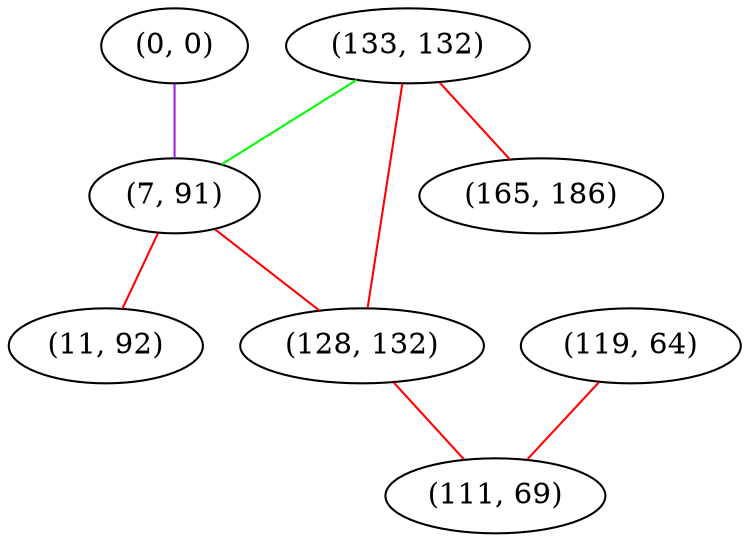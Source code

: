 graph "" {
"(133, 132)";
"(0, 0)";
"(7, 91)";
"(11, 92)";
"(119, 64)";
"(128, 132)";
"(165, 186)";
"(111, 69)";
"(133, 132)" -- "(7, 91)"  [color=green, key=0, weight=2];
"(133, 132)" -- "(165, 186)"  [color=red, key=0, weight=1];
"(133, 132)" -- "(128, 132)"  [color=red, key=0, weight=1];
"(0, 0)" -- "(7, 91)"  [color=purple, key=0, weight=4];
"(7, 91)" -- "(11, 92)"  [color=red, key=0, weight=1];
"(7, 91)" -- "(128, 132)"  [color=red, key=0, weight=1];
"(119, 64)" -- "(111, 69)"  [color=red, key=0, weight=1];
"(128, 132)" -- "(111, 69)"  [color=red, key=0, weight=1];
}
